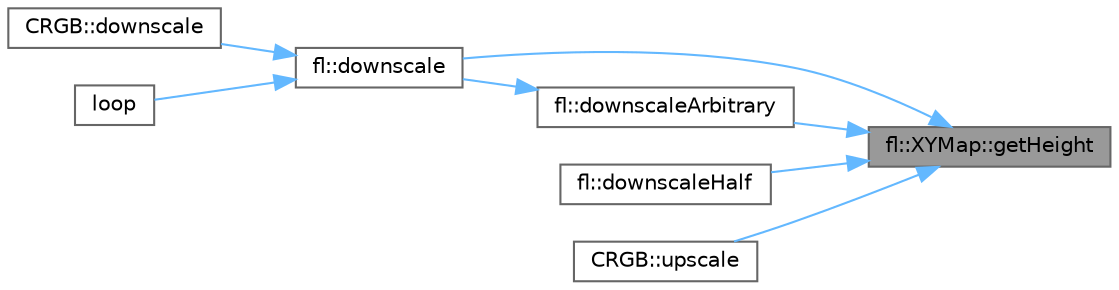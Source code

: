 digraph "fl::XYMap::getHeight"
{
 // INTERACTIVE_SVG=YES
 // LATEX_PDF_SIZE
  bgcolor="transparent";
  edge [fontname=Helvetica,fontsize=10,labelfontname=Helvetica,labelfontsize=10];
  node [fontname=Helvetica,fontsize=10,shape=box,height=0.2,width=0.4];
  rankdir="RL";
  Node1 [id="Node000001",label="fl::XYMap::getHeight",height=0.2,width=0.4,color="gray40", fillcolor="grey60", style="filled", fontcolor="black",tooltip=" "];
  Node1 -> Node2 [id="edge1_Node000001_Node000002",dir="back",color="steelblue1",style="solid",tooltip=" "];
  Node2 [id="Node000002",label="fl::downscale",height=0.2,width=0.4,color="grey40", fillcolor="white", style="filled",URL="$d4/d36/namespacefl_a2bd6c765c4dbccf31b10bddf7f22b5e4.html#a2bd6c765c4dbccf31b10bddf7f22b5e4",tooltip=" "];
  Node2 -> Node3 [id="edge2_Node000002_Node000003",dir="back",color="steelblue1",style="solid",tooltip=" "];
  Node3 [id="Node000003",label="CRGB::downscale",height=0.2,width=0.4,color="grey40", fillcolor="white", style="filled",URL="$d7/d82/struct_c_r_g_b_a04814149f06e8bd894c0f8f421c8708f.html#a04814149f06e8bd894c0f8f421c8708f",tooltip="Downscale an CRGB matrix (or strip) to the smaller size."];
  Node2 -> Node4 [id="edge3_Node000002_Node000004",dir="back",color="steelblue1",style="solid",tooltip=" "];
  Node4 [id="Node000004",label="loop",height=0.2,width=0.4,color="grey40", fillcolor="white", style="filled",URL="$dc/d5d/_audio_8ino_afe461d27b9c48d5921c00d521181f12f.html#afe461d27b9c48d5921c00d521181f12f",tooltip=" "];
  Node1 -> Node5 [id="edge4_Node000001_Node000005",dir="back",color="steelblue1",style="solid",tooltip=" "];
  Node5 [id="Node000005",label="fl::downscaleArbitrary",height=0.2,width=0.4,color="grey40", fillcolor="white", style="filled",URL="$d4/d36/namespacefl_a50f80745c984dcab9711ba181ca0680c.html#a50f80745c984dcab9711ba181ca0680c",tooltip=" "];
  Node5 -> Node2 [id="edge5_Node000005_Node000002",dir="back",color="steelblue1",style="solid",tooltip=" "];
  Node1 -> Node6 [id="edge6_Node000001_Node000006",dir="back",color="steelblue1",style="solid",tooltip=" "];
  Node6 [id="Node000006",label="fl::downscaleHalf",height=0.2,width=0.4,color="grey40", fillcolor="white", style="filled",URL="$d4/d36/namespacefl_a15e7e16c76c7f861c33b89cdec7b85a5.html#a15e7e16c76c7f861c33b89cdec7b85a5",tooltip=" "];
  Node1 -> Node7 [id="edge7_Node000001_Node000007",dir="back",color="steelblue1",style="solid",tooltip=" "];
  Node7 [id="Node000007",label="CRGB::upscale",height=0.2,width=0.4,color="grey40", fillcolor="white", style="filled",URL="$d7/d82/struct_c_r_g_b_ab0312ff6ed447d7d6429c200419088d1.html#ab0312ff6ed447d7d6429c200419088d1",tooltip=" "];
}
